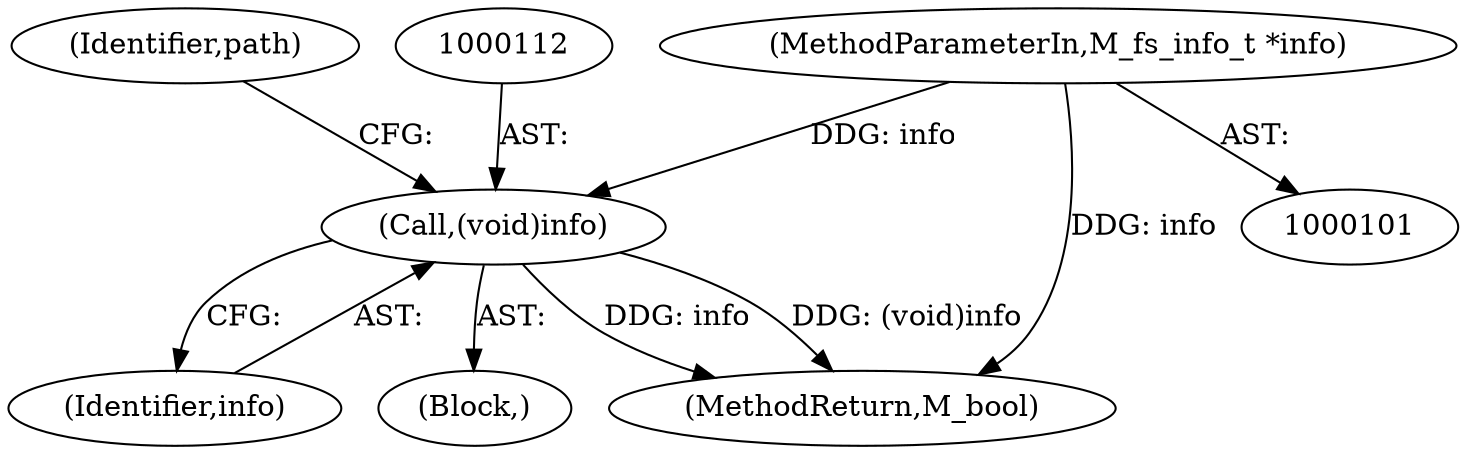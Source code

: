 digraph "0_mstdlib_db124b8f607dd0a40a9aef2d4d468fad433522a7_4@pointer" {
"1000103" [label="(MethodParameterIn,M_fs_info_t *info)"];
"1000111" [label="(Call,(void)info)"];
"1000111" [label="(Call,(void)info)"];
"1000103" [label="(MethodParameterIn,M_fs_info_t *info)"];
"1000117" [label="(Identifier,path)"];
"1000113" [label="(Identifier,info)"];
"1000104" [label="(Block,)"];
"1000157" [label="(MethodReturn,M_bool)"];
"1000103" -> "1000101"  [label="AST: "];
"1000103" -> "1000157"  [label="DDG: info"];
"1000103" -> "1000111"  [label="DDG: info"];
"1000111" -> "1000104"  [label="AST: "];
"1000111" -> "1000113"  [label="CFG: "];
"1000112" -> "1000111"  [label="AST: "];
"1000113" -> "1000111"  [label="AST: "];
"1000117" -> "1000111"  [label="CFG: "];
"1000111" -> "1000157"  [label="DDG: info"];
"1000111" -> "1000157"  [label="DDG: (void)info"];
}

